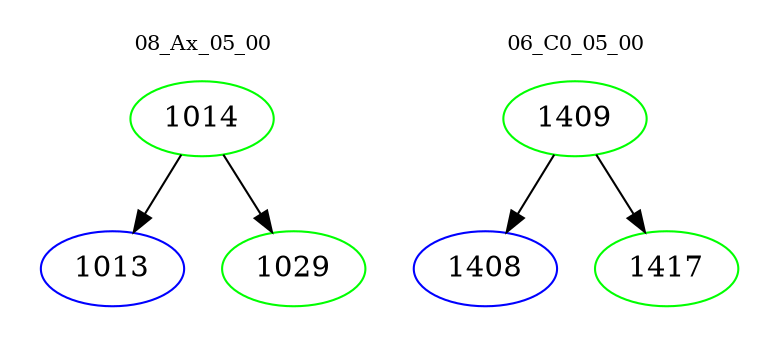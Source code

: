digraph{
subgraph cluster_0 {
color = white
label = "08_Ax_05_00";
fontsize=10;
T0_1014 [label="1014", color="green"]
T0_1014 -> T0_1013 [color="black"]
T0_1013 [label="1013", color="blue"]
T0_1014 -> T0_1029 [color="black"]
T0_1029 [label="1029", color="green"]
}
subgraph cluster_1 {
color = white
label = "06_C0_05_00";
fontsize=10;
T1_1409 [label="1409", color="green"]
T1_1409 -> T1_1408 [color="black"]
T1_1408 [label="1408", color="blue"]
T1_1409 -> T1_1417 [color="black"]
T1_1417 [label="1417", color="green"]
}
}
